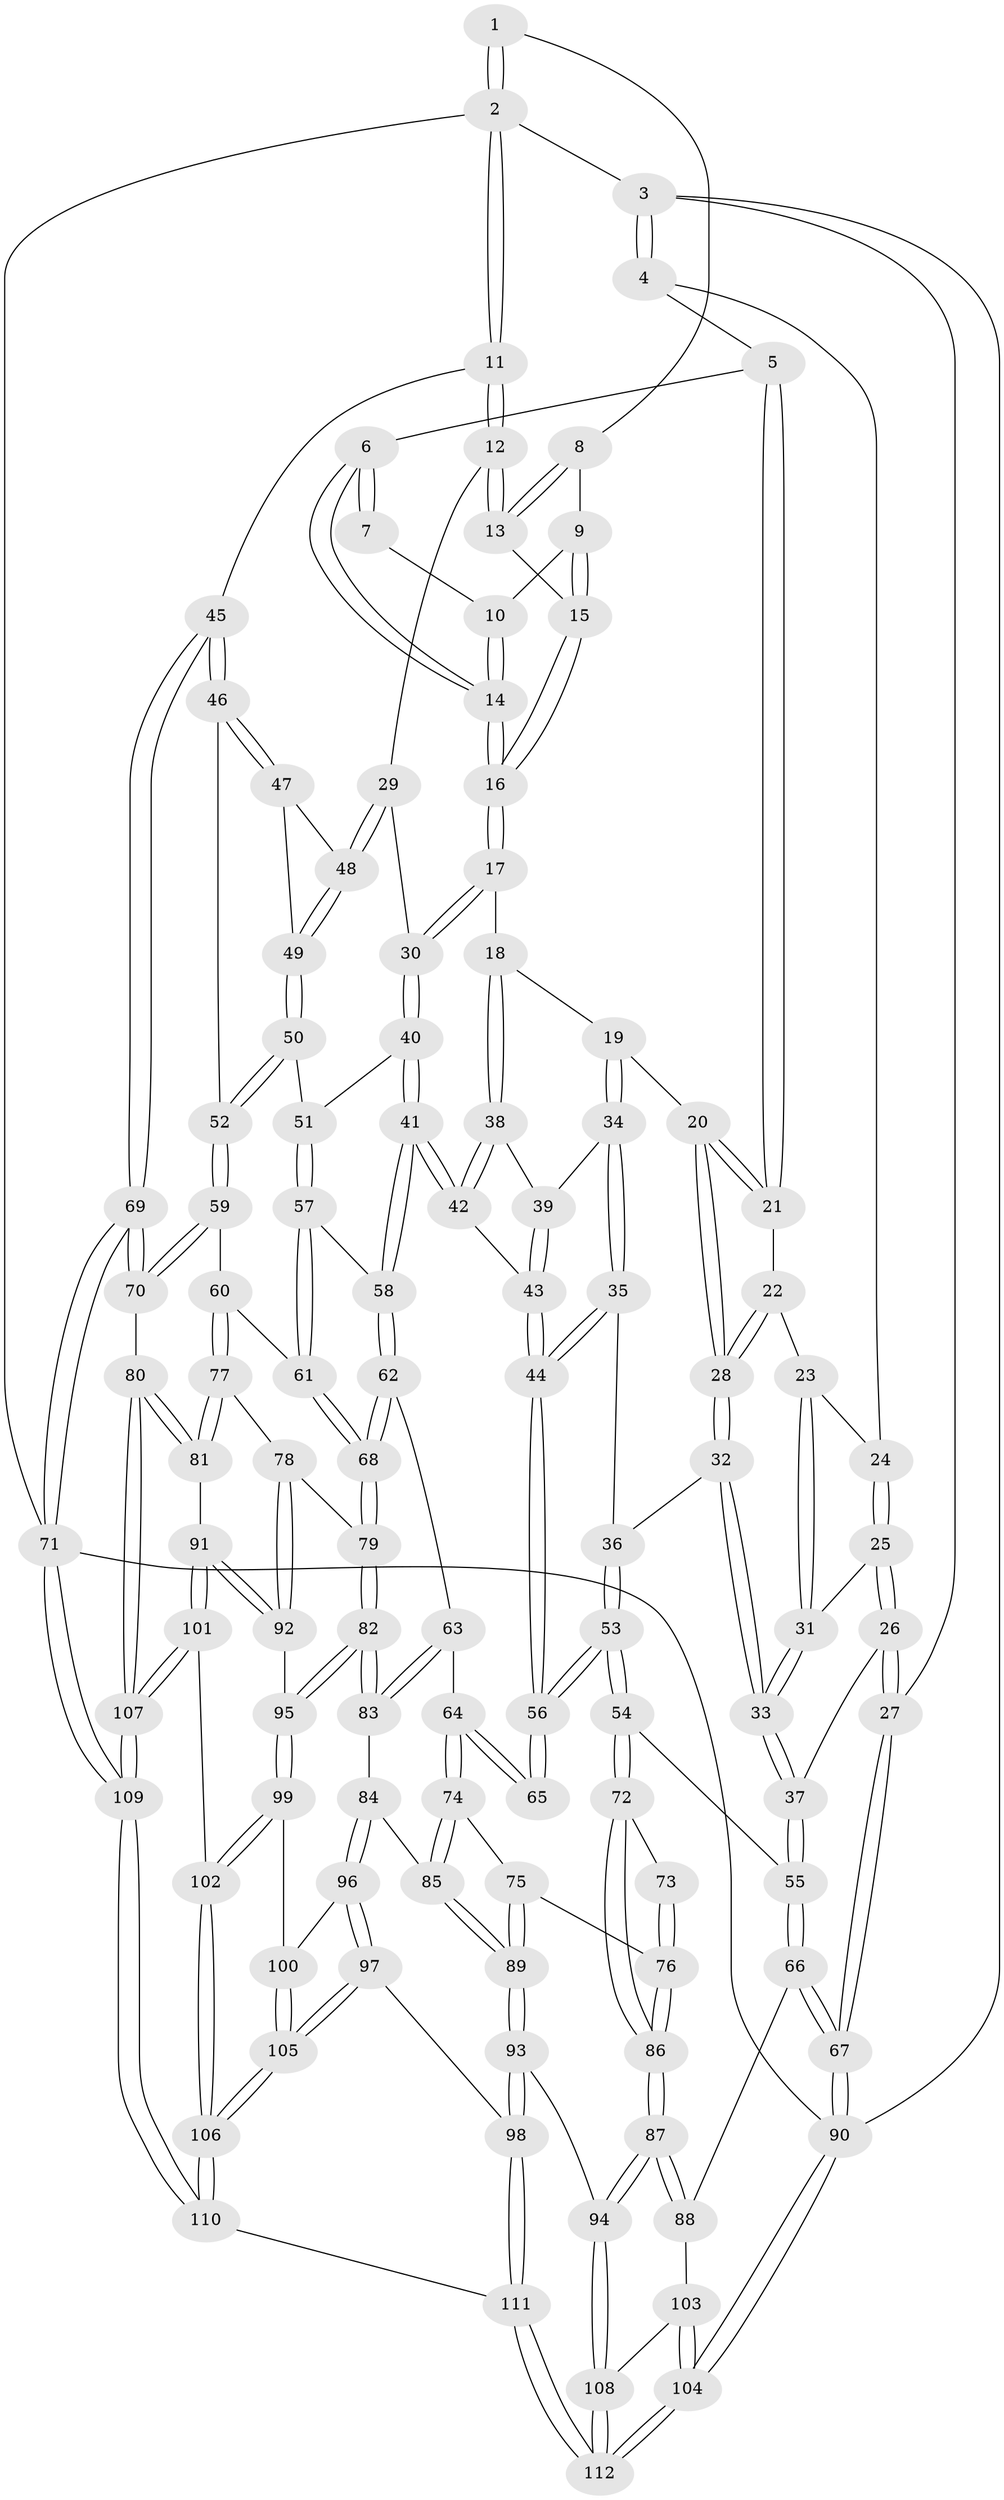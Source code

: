 // coarse degree distribution, {3: 0.11940298507462686, 4: 0.22388059701492538, 2: 0.014925373134328358, 5: 0.4626865671641791, 6: 0.16417910447761194, 7: 0.014925373134328358}
// Generated by graph-tools (version 1.1) at 2025/05/03/04/25 22:05:10]
// undirected, 112 vertices, 277 edges
graph export_dot {
graph [start="1"]
  node [color=gray90,style=filled];
  1 [pos="+0.8474764314955651+0"];
  2 [pos="+1+0"];
  3 [pos="+0+0"];
  4 [pos="+0+0"];
  5 [pos="+0.24554801857482067+0"];
  6 [pos="+0.3579213241198449+0"];
  7 [pos="+0.6875342874987289+0"];
  8 [pos="+0.7811532601421647+0"];
  9 [pos="+0.6835070512296321+0.05846866579898806"];
  10 [pos="+0.6595058886851516+0.016700938226923256"];
  11 [pos="+1+0.18412155464472751"];
  12 [pos="+0.810930468415184+0.19237222004942572"];
  13 [pos="+0.7726284361918844+0.14113097759219875"];
  14 [pos="+0.5260112570218609+0.08642378847717481"];
  15 [pos="+0.6935922729150057+0.10360512379363605"];
  16 [pos="+0.5443396521810125+0.1432354030446068"];
  17 [pos="+0.5368585879625625+0.1919470669139756"];
  18 [pos="+0.511117342140719+0.21191824686414806"];
  19 [pos="+0.39626137056765837+0.21814131992957853"];
  20 [pos="+0.36808213921373567+0.2031335321724959"];
  21 [pos="+0.28251068954885006+0.07089042966300732"];
  22 [pos="+0.23207423165659274+0.1758494293848337"];
  23 [pos="+0.16315514198292425+0.23020342251341702"];
  24 [pos="+0.07870781119620238+0.14440792705339006"];
  25 [pos="+0.04687314024762701+0.2500044701106944"];
  26 [pos="+0+0.371075399810651"];
  27 [pos="+0+0.3717442630521531"];
  28 [pos="+0.2732300047152991+0.2855409013037893"];
  29 [pos="+0.7425973605186195+0.26068464215564635"];
  30 [pos="+0.6688221775804796+0.2781770098705523"];
  31 [pos="+0.16100676283959467+0.2569678154170486"];
  32 [pos="+0.23372104887140815+0.38372764321427866"];
  33 [pos="+0.19328087967226662+0.38689671686465593"];
  34 [pos="+0.3808815450527563+0.3128485902559071"];
  35 [pos="+0.2937618230100411+0.40439560703178906"];
  36 [pos="+0.27560794902836033+0.39954869198128623"];
  37 [pos="+0.12616893138240826+0.42730355934374104"];
  38 [pos="+0.5030857897023647+0.2756725080025492"];
  39 [pos="+0.42119164037215395+0.32931021260634874"];
  40 [pos="+0.6225673265041242+0.3964569514926062"];
  41 [pos="+0.5293675757195178+0.43648333070281364"];
  42 [pos="+0.5197963629623776+0.4339211920012758"];
  43 [pos="+0.48452086827488744+0.4424211407347506"];
  44 [pos="+0.39578627355915164+0.4842265688651916"];
  45 [pos="+1+0.3100191439637855"];
  46 [pos="+1+0.3421979205972612"];
  47 [pos="+0.9229946659903968+0.36683412354119227"];
  48 [pos="+0.7725129887991105+0.34976176171504636"];
  49 [pos="+0.7735446811949701+0.4166612686111731"];
  50 [pos="+0.7679515713391698+0.4356372968265796"];
  51 [pos="+0.7198916462078073+0.4617649711355996"];
  52 [pos="+0.9069633008244188+0.5158403507416808"];
  53 [pos="+0.251338669827742+0.6040031533218694"];
  54 [pos="+0.23846679090705036+0.6145962548948651"];
  55 [pos="+0.13359391301512288+0.586166478813962"];
  56 [pos="+0.390927855006489+0.5229562120161674"];
  57 [pos="+0.7100441721630667+0.5287937566152691"];
  58 [pos="+0.5645771909426449+0.5081075936464688"];
  59 [pos="+0.8905205942559871+0.5503156352258302"];
  60 [pos="+0.8398955178753073+0.5951302000966476"];
  61 [pos="+0.7142460436884693+0.5471869520633745"];
  62 [pos="+0.569301692015526+0.5705738182434208"];
  63 [pos="+0.4989312742674617+0.627545612382848"];
  64 [pos="+0.4447536492624757+0.6191955485580922"];
  65 [pos="+0.41238874281191085+0.5799467832742857"];
  66 [pos="+0.012533128343179368+0.726659029798428"];
  67 [pos="+0+0.7450067203860586"];
  68 [pos="+0.6574692496146037+0.6317030972647338"];
  69 [pos="+1+0.7927428673339716"];
  70 [pos="+1+0.797373677360113"];
  71 [pos="+1+1"];
  72 [pos="+0.26490681583413134+0.6599720910959557"];
  73 [pos="+0.350782972198315+0.6434274174115929"];
  74 [pos="+0.4407860320027241+0.6331002086466648"];
  75 [pos="+0.4084739467129848+0.6850864092793587"];
  76 [pos="+0.3604710086506856+0.7008248747373026"];
  77 [pos="+0.8301129685900436+0.6452626836074113"];
  78 [pos="+0.780429882665614+0.6655288014057574"];
  79 [pos="+0.6590631748863264+0.6511770084664785"];
  80 [pos="+0.9710516462210351+0.8215455338991792"];
  81 [pos="+0.901180716351224+0.7924816127953513"];
  82 [pos="+0.6271527351339388+0.7388337199792268"];
  83 [pos="+0.5687593635143721+0.7307308529883577"];
  84 [pos="+0.48704329017916903+0.7714249587810473"];
  85 [pos="+0.48353706710543154+0.7714936179773527"];
  86 [pos="+0.2870068268276235+0.776612717717794"];
  87 [pos="+0.2832744943799175+0.8040875092831068"];
  88 [pos="+0.08840143355623309+0.7817948746837191"];
  89 [pos="+0.43568990304720756+0.7863314865151881"];
  90 [pos="+0+1"];
  91 [pos="+0.8591268097947046+0.7997051160223515"];
  92 [pos="+0.7439468355836371+0.7471780890142203"];
  93 [pos="+0.34169482757073627+0.8577579004224452"];
  94 [pos="+0.3178299176654302+0.847843893365745"];
  95 [pos="+0.6417053238575233+0.7618432012214664"];
  96 [pos="+0.5313481844698251+0.8716070048556004"];
  97 [pos="+0.49648673098066143+0.9245934849432932"];
  98 [pos="+0.3418292962152335+0.8579519268007513"];
  99 [pos="+0.6485871348013393+0.8198201723022972"];
  100 [pos="+0.5867156513917333+0.8524736023192855"];
  101 [pos="+0.7270623197356315+0.8830675757634299"];
  102 [pos="+0.6849475511522213+0.8732247566150648"];
  103 [pos="+0.09775169623999692+0.8323577599185424"];
  104 [pos="+0+1"];
  105 [pos="+0.5628899624770489+1"];
  106 [pos="+0.570010371458523+1"];
  107 [pos="+0.846167529376423+1"];
  108 [pos="+0.16301695048319947+1"];
  109 [pos="+0.8255943823729226+1"];
  110 [pos="+0.5691660818334838+1"];
  111 [pos="+0.38903113064754646+1"];
  112 [pos="+0.052697751158294226+1"];
  1 -- 2;
  1 -- 2;
  1 -- 8;
  2 -- 3;
  2 -- 11;
  2 -- 11;
  2 -- 71;
  3 -- 4;
  3 -- 4;
  3 -- 27;
  3 -- 90;
  4 -- 5;
  4 -- 24;
  5 -- 6;
  5 -- 21;
  5 -- 21;
  6 -- 7;
  6 -- 7;
  6 -- 14;
  6 -- 14;
  7 -- 10;
  8 -- 9;
  8 -- 13;
  8 -- 13;
  9 -- 10;
  9 -- 15;
  9 -- 15;
  10 -- 14;
  10 -- 14;
  11 -- 12;
  11 -- 12;
  11 -- 45;
  12 -- 13;
  12 -- 13;
  12 -- 29;
  13 -- 15;
  14 -- 16;
  14 -- 16;
  15 -- 16;
  15 -- 16;
  16 -- 17;
  16 -- 17;
  17 -- 18;
  17 -- 30;
  17 -- 30;
  18 -- 19;
  18 -- 38;
  18 -- 38;
  19 -- 20;
  19 -- 34;
  19 -- 34;
  20 -- 21;
  20 -- 21;
  20 -- 28;
  20 -- 28;
  21 -- 22;
  22 -- 23;
  22 -- 28;
  22 -- 28;
  23 -- 24;
  23 -- 31;
  23 -- 31;
  24 -- 25;
  24 -- 25;
  25 -- 26;
  25 -- 26;
  25 -- 31;
  26 -- 27;
  26 -- 27;
  26 -- 37;
  27 -- 67;
  27 -- 67;
  28 -- 32;
  28 -- 32;
  29 -- 30;
  29 -- 48;
  29 -- 48;
  30 -- 40;
  30 -- 40;
  31 -- 33;
  31 -- 33;
  32 -- 33;
  32 -- 33;
  32 -- 36;
  33 -- 37;
  33 -- 37;
  34 -- 35;
  34 -- 35;
  34 -- 39;
  35 -- 36;
  35 -- 44;
  35 -- 44;
  36 -- 53;
  36 -- 53;
  37 -- 55;
  37 -- 55;
  38 -- 39;
  38 -- 42;
  38 -- 42;
  39 -- 43;
  39 -- 43;
  40 -- 41;
  40 -- 41;
  40 -- 51;
  41 -- 42;
  41 -- 42;
  41 -- 58;
  41 -- 58;
  42 -- 43;
  43 -- 44;
  43 -- 44;
  44 -- 56;
  44 -- 56;
  45 -- 46;
  45 -- 46;
  45 -- 69;
  45 -- 69;
  46 -- 47;
  46 -- 47;
  46 -- 52;
  47 -- 48;
  47 -- 49;
  48 -- 49;
  48 -- 49;
  49 -- 50;
  49 -- 50;
  50 -- 51;
  50 -- 52;
  50 -- 52;
  51 -- 57;
  51 -- 57;
  52 -- 59;
  52 -- 59;
  53 -- 54;
  53 -- 54;
  53 -- 56;
  53 -- 56;
  54 -- 55;
  54 -- 72;
  54 -- 72;
  55 -- 66;
  55 -- 66;
  56 -- 65;
  56 -- 65;
  57 -- 58;
  57 -- 61;
  57 -- 61;
  58 -- 62;
  58 -- 62;
  59 -- 60;
  59 -- 70;
  59 -- 70;
  60 -- 61;
  60 -- 77;
  60 -- 77;
  61 -- 68;
  61 -- 68;
  62 -- 63;
  62 -- 68;
  62 -- 68;
  63 -- 64;
  63 -- 83;
  63 -- 83;
  64 -- 65;
  64 -- 65;
  64 -- 74;
  64 -- 74;
  66 -- 67;
  66 -- 67;
  66 -- 88;
  67 -- 90;
  67 -- 90;
  68 -- 79;
  68 -- 79;
  69 -- 70;
  69 -- 70;
  69 -- 71;
  69 -- 71;
  70 -- 80;
  71 -- 109;
  71 -- 109;
  71 -- 90;
  72 -- 73;
  72 -- 86;
  72 -- 86;
  73 -- 76;
  73 -- 76;
  74 -- 75;
  74 -- 85;
  74 -- 85;
  75 -- 76;
  75 -- 89;
  75 -- 89;
  76 -- 86;
  76 -- 86;
  77 -- 78;
  77 -- 81;
  77 -- 81;
  78 -- 79;
  78 -- 92;
  78 -- 92;
  79 -- 82;
  79 -- 82;
  80 -- 81;
  80 -- 81;
  80 -- 107;
  80 -- 107;
  81 -- 91;
  82 -- 83;
  82 -- 83;
  82 -- 95;
  82 -- 95;
  83 -- 84;
  84 -- 85;
  84 -- 96;
  84 -- 96;
  85 -- 89;
  85 -- 89;
  86 -- 87;
  86 -- 87;
  87 -- 88;
  87 -- 88;
  87 -- 94;
  87 -- 94;
  88 -- 103;
  89 -- 93;
  89 -- 93;
  90 -- 104;
  90 -- 104;
  91 -- 92;
  91 -- 92;
  91 -- 101;
  91 -- 101;
  92 -- 95;
  93 -- 94;
  93 -- 98;
  93 -- 98;
  94 -- 108;
  94 -- 108;
  95 -- 99;
  95 -- 99;
  96 -- 97;
  96 -- 97;
  96 -- 100;
  97 -- 98;
  97 -- 105;
  97 -- 105;
  98 -- 111;
  98 -- 111;
  99 -- 100;
  99 -- 102;
  99 -- 102;
  100 -- 105;
  100 -- 105;
  101 -- 102;
  101 -- 107;
  101 -- 107;
  102 -- 106;
  102 -- 106;
  103 -- 104;
  103 -- 104;
  103 -- 108;
  104 -- 112;
  104 -- 112;
  105 -- 106;
  105 -- 106;
  106 -- 110;
  106 -- 110;
  107 -- 109;
  107 -- 109;
  108 -- 112;
  108 -- 112;
  109 -- 110;
  109 -- 110;
  110 -- 111;
  111 -- 112;
  111 -- 112;
}
